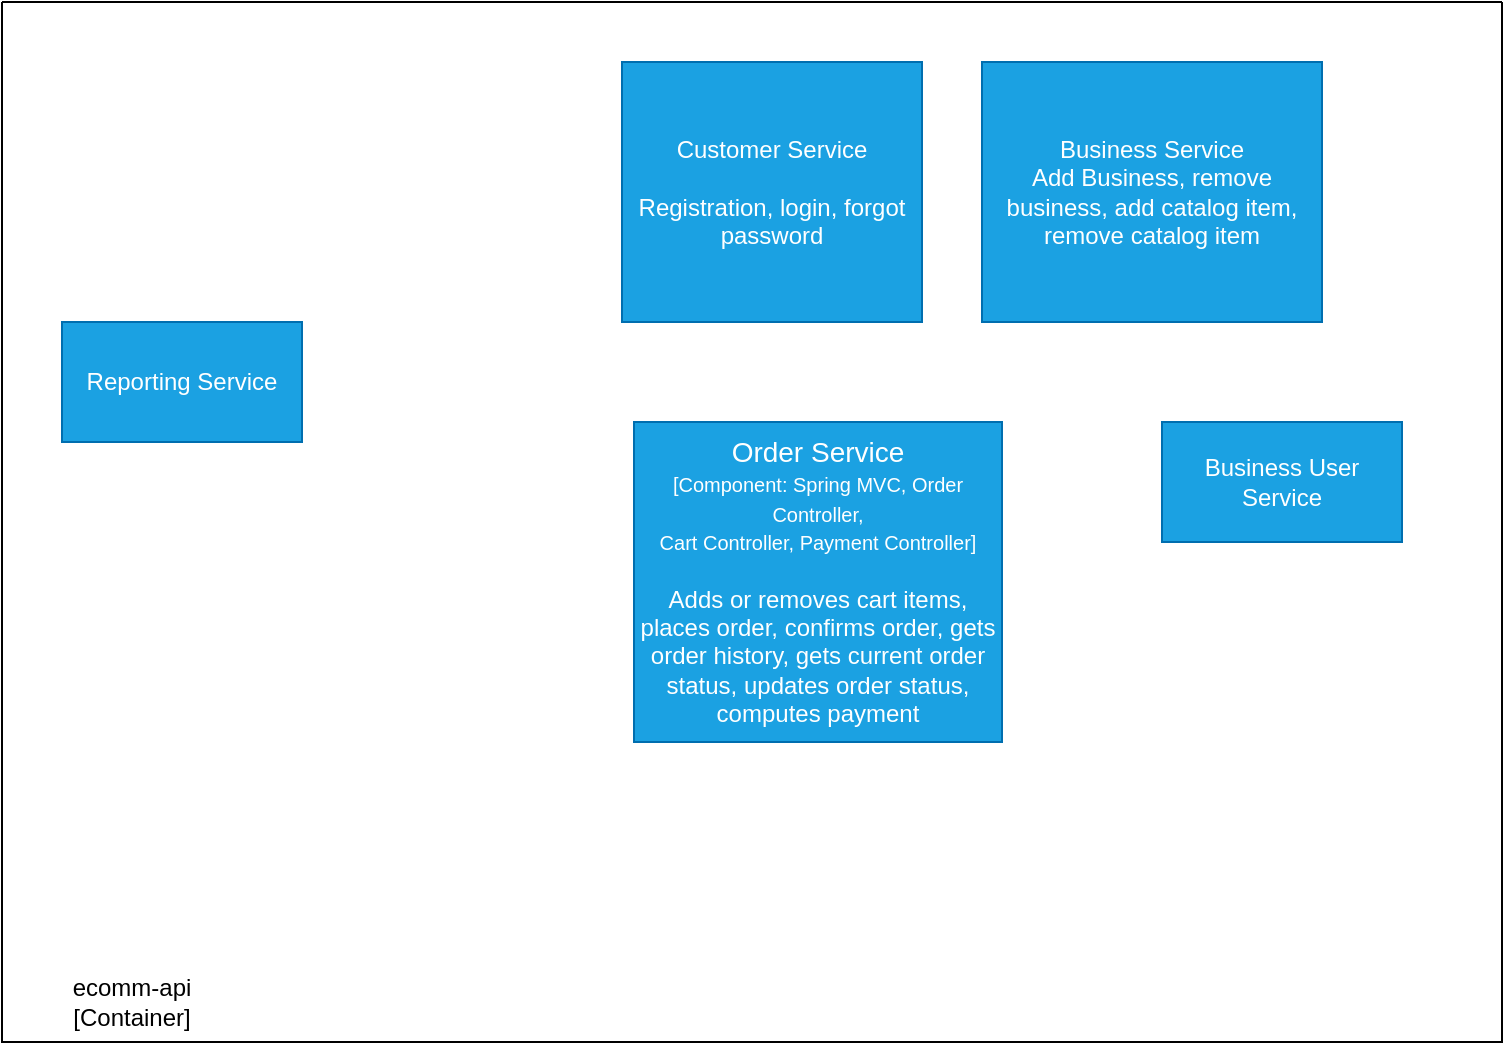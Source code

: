 <mxfile version="14.7.5" type="github">
  <diagram id="78gjwA7POGAzfZKH7C0p" name="Page-1">
    <mxGraphModel dx="1022" dy="436" grid="1" gridSize="10" guides="1" tooltips="1" connect="1" arrows="1" fold="1" page="1" pageScale="1" pageWidth="850" pageHeight="1100" math="0" shadow="0">
      <root>
        <mxCell id="0" />
        <mxCell id="1" parent="0" />
        <mxCell id="boYDM39vq4Dtdf2F9-v5-1" value="" style="swimlane;startSize=0;" vertex="1" parent="1">
          <mxGeometry x="60" y="50" width="750" height="520" as="geometry" />
        </mxCell>
        <mxCell id="boYDM39vq4Dtdf2F9-v5-2" value="ecomm-api&lt;br&gt;[Container]" style="text;html=1;strokeColor=none;fillColor=none;align=center;verticalAlign=middle;whiteSpace=wrap;rounded=0;" vertex="1" parent="boYDM39vq4Dtdf2F9-v5-1">
          <mxGeometry x="30" y="490" width="70" height="20" as="geometry" />
        </mxCell>
        <mxCell id="boYDM39vq4Dtdf2F9-v5-4" value="Business Service&lt;br&gt;Add Business, remove business, add catalog item, remove catalog item" style="rounded=0;whiteSpace=wrap;html=1;fillColor=#1ba1e2;strokeColor=#006EAF;fontColor=#ffffff;" vertex="1" parent="boYDM39vq4Dtdf2F9-v5-1">
          <mxGeometry x="490" y="30" width="170" height="130" as="geometry" />
        </mxCell>
        <mxCell id="boYDM39vq4Dtdf2F9-v5-5" value="Business User Service" style="rounded=0;whiteSpace=wrap;html=1;fillColor=#1ba1e2;strokeColor=#006EAF;fontColor=#ffffff;" vertex="1" parent="boYDM39vq4Dtdf2F9-v5-1">
          <mxGeometry x="580" y="210" width="120" height="60" as="geometry" />
        </mxCell>
        <mxCell id="boYDM39vq4Dtdf2F9-v5-6" value="&lt;font&gt;&lt;font style=&quot;font-size: 14px&quot;&gt;Order Service&lt;/font&gt;&lt;br&gt;&lt;span style=&quot;font-size: 10px&quot;&gt;[Component: Spring MVC, Order Controller,&lt;/span&gt;&lt;br&gt;&lt;span style=&quot;font-size: 10px&quot;&gt;Cart Controller, Payment Controller]&lt;/span&gt;&lt;br&gt;&lt;/font&gt;&lt;br&gt;Adds or removes cart items, places order, confirms order, gets order history, gets current order status, updates order status, computes payment" style="rounded=0;whiteSpace=wrap;html=1;fillColor=#1ba1e2;strokeColor=#006EAF;fontColor=#ffffff;" vertex="1" parent="boYDM39vq4Dtdf2F9-v5-1">
          <mxGeometry x="316" y="210" width="184" height="160" as="geometry" />
        </mxCell>
        <mxCell id="boYDM39vq4Dtdf2F9-v5-7" value="Reporting Service" style="rounded=0;whiteSpace=wrap;html=1;fillColor=#1ba1e2;strokeColor=#006EAF;fontColor=#ffffff;" vertex="1" parent="boYDM39vq4Dtdf2F9-v5-1">
          <mxGeometry x="30" y="160" width="120" height="60" as="geometry" />
        </mxCell>
        <mxCell id="boYDM39vq4Dtdf2F9-v5-3" value="Customer Service&lt;br&gt;&lt;br&gt;Registration, login, forgot password" style="rounded=0;whiteSpace=wrap;html=1;fillColor=#1ba1e2;strokeColor=#006EAF;fontColor=#ffffff;" vertex="1" parent="boYDM39vq4Dtdf2F9-v5-1">
          <mxGeometry x="310" y="30" width="150" height="130" as="geometry" />
        </mxCell>
      </root>
    </mxGraphModel>
  </diagram>
</mxfile>
